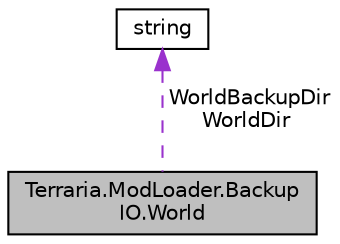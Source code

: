 digraph "Terraria.ModLoader.BackupIO.World"
{
 // LATEX_PDF_SIZE
  edge [fontname="Helvetica",fontsize="10",labelfontname="Helvetica",labelfontsize="10"];
  node [fontname="Helvetica",fontsize="10",shape=record];
  Node1 [label="Terraria.ModLoader.Backup\lIO.World",height=0.2,width=0.4,color="black", fillcolor="grey75", style="filled", fontcolor="black",tooltip="Responsible for archiving world backups"];
  Node2 -> Node1 [dir="back",color="darkorchid3",fontsize="10",style="dashed",label=" WorldBackupDir\nWorldDir" ,fontname="Helvetica"];
  Node2 [label="string",height=0.2,width=0.4,color="black", fillcolor="white", style="filled",tooltip=" "];
}
